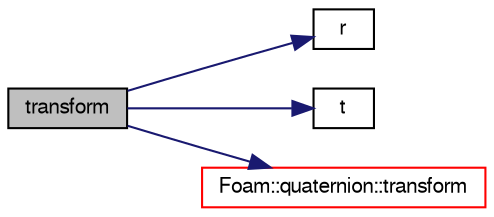 digraph "transform"
{
  bgcolor="transparent";
  edge [fontname="FreeSans",fontsize="10",labelfontname="FreeSans",labelfontsize="10"];
  node [fontname="FreeSans",fontsize="10",shape=record];
  rankdir="LR";
  Node61 [label="transform",height=0.2,width=0.4,color="black", fillcolor="grey75", style="filled", fontcolor="black"];
  Node61 -> Node62 [color="midnightblue",fontsize="10",style="solid",fontname="FreeSans"];
  Node62 [label="r",height=0.2,width=0.4,color="black",URL="$a28182.html#a3f654a0f851ca1874a91504ca2e31ba4"];
  Node61 -> Node63 [color="midnightblue",fontsize="10",style="solid",fontname="FreeSans"];
  Node63 [label="t",height=0.2,width=0.4,color="black",URL="$a28182.html#ac90b4495e032d0efeb603179edc4cb8c"];
  Node61 -> Node64 [color="midnightblue",fontsize="10",style="solid",fontname="FreeSans"];
  Node64 [label="Foam::quaternion::transform",height=0.2,width=0.4,color="red",URL="$a28130.html#a9238fc61b8fc08c41a1f1be6cc31b3e0",tooltip="Rotate the given vector. "];
}
